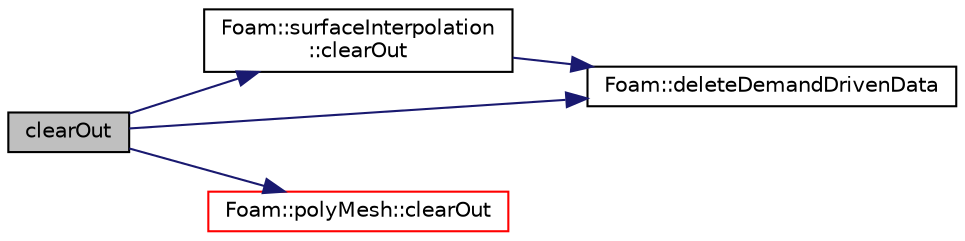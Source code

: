 digraph "clearOut"
{
  bgcolor="transparent";
  edge [fontname="Helvetica",fontsize="10",labelfontname="Helvetica",labelfontsize="10"];
  node [fontname="Helvetica",fontsize="10",shape=record];
  rankdir="LR";
  Node34876 [label="clearOut",height=0.2,width=0.4,color="black", fillcolor="grey75", style="filled", fontcolor="black"];
  Node34876 -> Node34877 [color="midnightblue",fontsize="10",style="solid",fontname="Helvetica"];
  Node34877 [label="Foam::surfaceInterpolation\l::clearOut",height=0.2,width=0.4,color="black",URL="$a24105.html#af320697688df08f1438d37a86bcaf25d",tooltip="Clear all geometry and addressing. "];
  Node34877 -> Node34878 [color="midnightblue",fontsize="10",style="solid",fontname="Helvetica"];
  Node34878 [label="Foam::deleteDemandDrivenData",height=0.2,width=0.4,color="black",URL="$a21851.html#a676ff999562d389fd174d693e17d230a"];
  Node34876 -> Node34879 [color="midnightblue",fontsize="10",style="solid",fontname="Helvetica"];
  Node34879 [label="Foam::polyMesh::clearOut",height=0.2,width=0.4,color="red",URL="$a28565.html#af320697688df08f1438d37a86bcaf25d",tooltip="Clear all geometry and addressing unnecessary for CFD. "];
  Node34876 -> Node34878 [color="midnightblue",fontsize="10",style="solid",fontname="Helvetica"];
}
